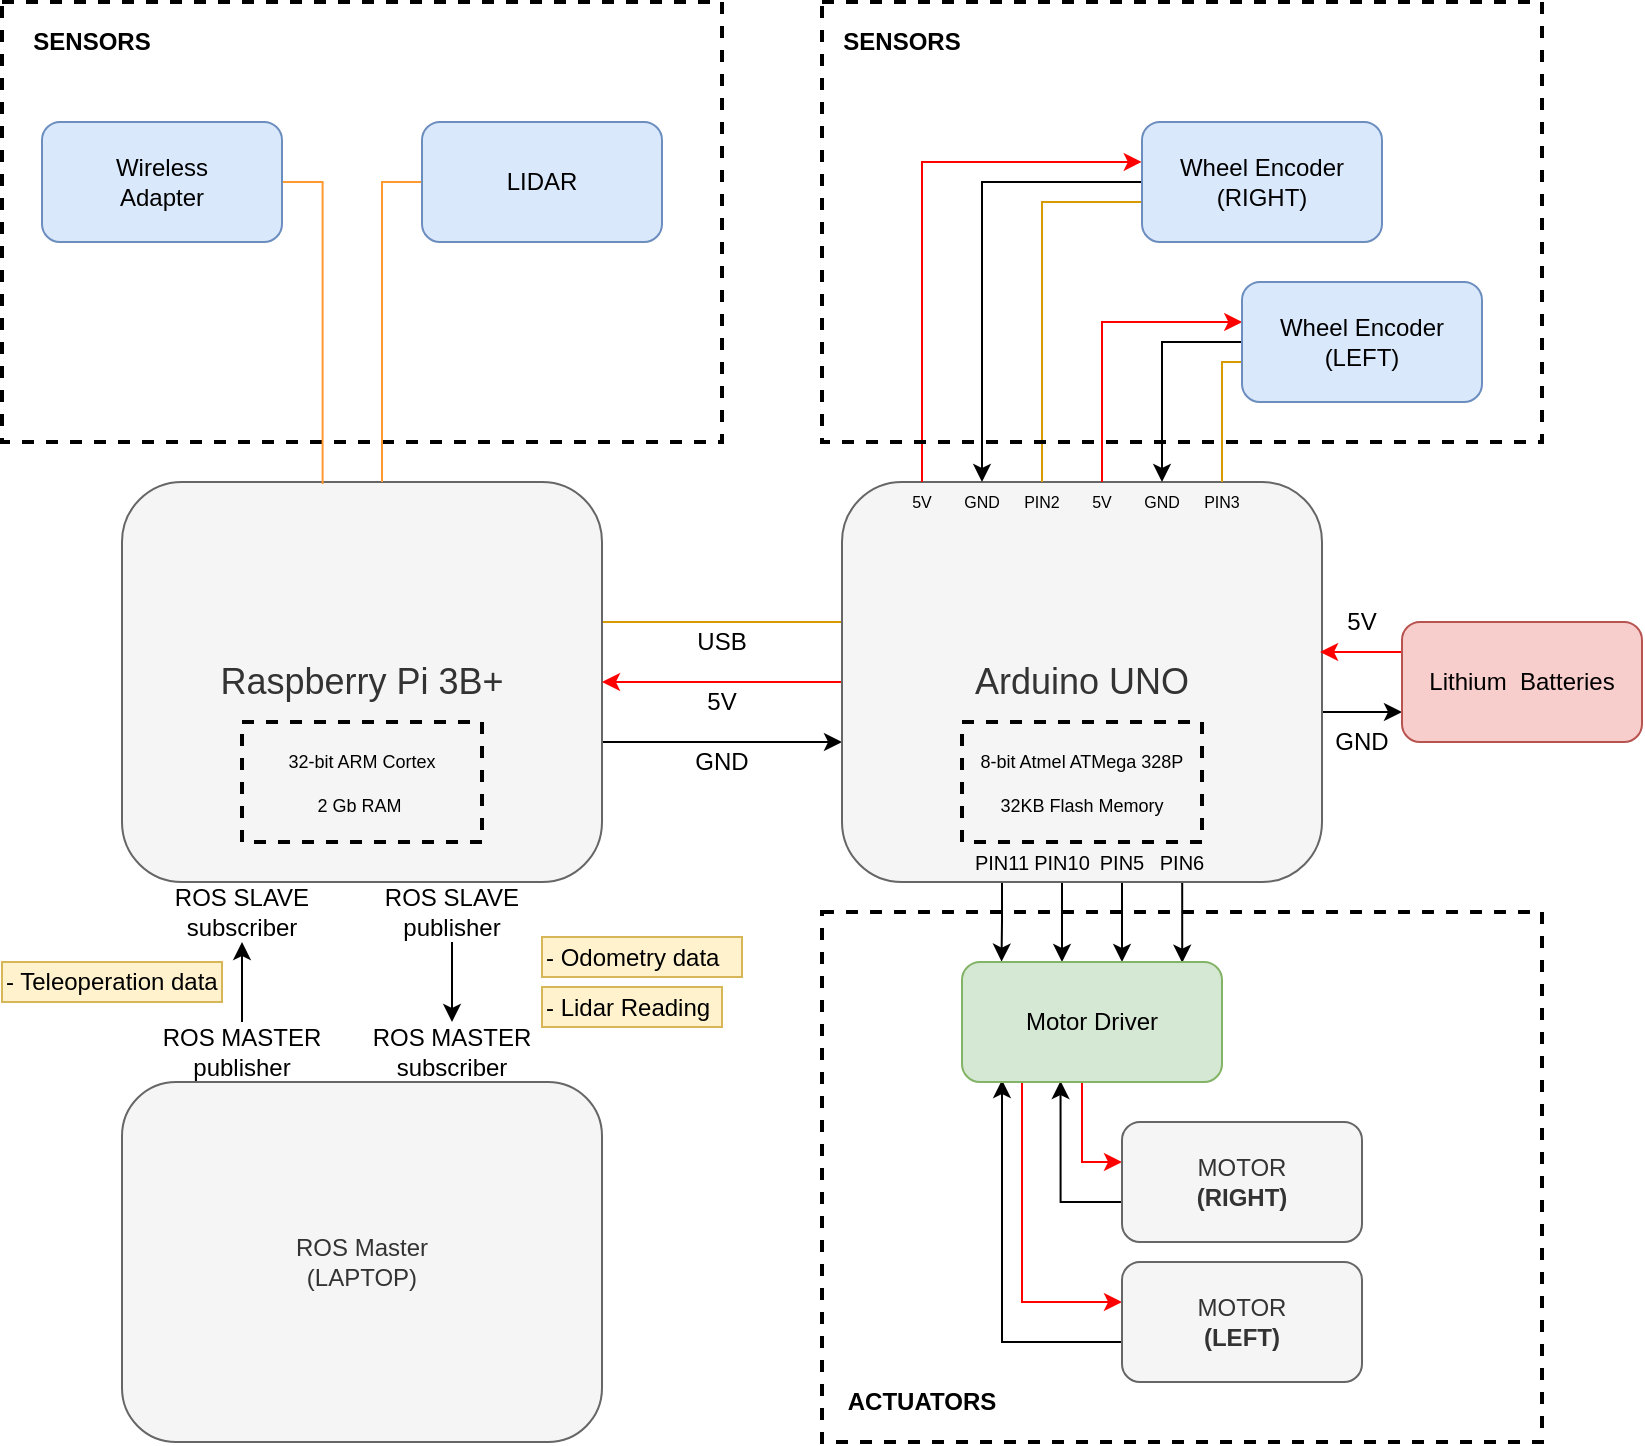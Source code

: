 <mxfile version="12.8.5" type="github">
  <diagram id="VnCIQRjtmT7jwR76PHyO" name="Page-1">
    <mxGraphModel dx="1455" dy="902" grid="1" gridSize="10" guides="1" tooltips="1" connect="1" arrows="1" fold="1" page="1" pageScale="1" pageWidth="850" pageHeight="1100" math="0" shadow="0">
      <root>
        <mxCell id="0" />
        <mxCell id="1" parent="0" />
        <mxCell id="y9Z0lJfgHbXX7u5EFjHM-27" value="" style="rounded=0;whiteSpace=wrap;html=1;fontSize=8;fillColor=none;dashed=1;strokeWidth=2;" parent="1" vertex="1">
          <mxGeometry x="440" y="575" width="360" height="265" as="geometry" />
        </mxCell>
        <mxCell id="y9Z0lJfgHbXX7u5EFjHM-23" value="" style="rounded=0;whiteSpace=wrap;html=1;fontSize=8;fillColor=none;dashed=1;strokeWidth=2;" parent="1" vertex="1">
          <mxGeometry x="30" y="120" width="360" height="220" as="geometry" />
        </mxCell>
        <mxCell id="2CkAWybl6f_ozzkzrOvi-16" style="edgeStyle=orthogonalEdgeStyle;rounded=0;orthogonalLoop=1;jettySize=auto;html=1;exitX=1;exitY=0.5;exitDx=0;exitDy=0;entryX=0;entryY=0.5;entryDx=0;entryDy=0;endArrow=none;endFill=0;fillColor=#ffe6cc;strokeColor=#d79b00;" parent="1" source="2CkAWybl6f_ozzkzrOvi-1" target="2CkAWybl6f_ozzkzrOvi-2" edge="1">
          <mxGeometry relative="1" as="geometry">
            <Array as="points">
              <mxPoint x="330" y="430" />
              <mxPoint x="450" y="430" />
            </Array>
          </mxGeometry>
        </mxCell>
        <mxCell id="2CkAWybl6f_ozzkzrOvi-19" style="edgeStyle=orthogonalEdgeStyle;rounded=0;orthogonalLoop=1;jettySize=auto;html=1;exitX=1;exitY=0.75;exitDx=0;exitDy=0;entryX=0;entryY=0.65;entryDx=0;entryDy=0;endArrow=classic;endFill=1;strokeColor=#000000;entryPerimeter=0;" parent="1" source="2CkAWybl6f_ozzkzrOvi-1" target="2CkAWybl6f_ozzkzrOvi-2" edge="1">
          <mxGeometry relative="1" as="geometry">
            <Array as="points">
              <mxPoint x="330" y="490" />
            </Array>
          </mxGeometry>
        </mxCell>
        <mxCell id="2CkAWybl6f_ozzkzrOvi-1" value="Raspberry Pi 3B+" style="rounded=1;whiteSpace=wrap;html=1;fontSize=18;fillColor=#f5f5f5;strokeColor=#666666;fontColor=#333333;" parent="1" vertex="1">
          <mxGeometry x="90" y="360" width="240" height="200" as="geometry" />
        </mxCell>
        <mxCell id="2CkAWybl6f_ozzkzrOvi-17" style="edgeStyle=orthogonalEdgeStyle;rounded=0;orthogonalLoop=1;jettySize=auto;html=1;exitX=0;exitY=0.75;exitDx=0;exitDy=0;endArrow=classic;endFill=1;fillColor=#f8cecc;strokeColor=#FF0000;" parent="1" source="2CkAWybl6f_ozzkzrOvi-2" edge="1">
          <mxGeometry relative="1" as="geometry">
            <mxPoint x="330" y="460" as="targetPoint" />
            <Array as="points">
              <mxPoint x="450" y="460" />
              <mxPoint x="330" y="460" />
            </Array>
          </mxGeometry>
        </mxCell>
        <mxCell id="2CkAWybl6f_ozzkzrOvi-23" style="edgeStyle=orthogonalEdgeStyle;rounded=0;orthogonalLoop=1;jettySize=auto;html=1;exitX=0.75;exitY=1;exitDx=0;exitDy=0;endArrow=classic;endFill=1;strokeColor=#000000;" parent="1" source="2CkAWybl6f_ozzkzrOvi-2" target="2CkAWybl6f_ozzkzrOvi-8" edge="1">
          <mxGeometry relative="1" as="geometry">
            <Array as="points">
              <mxPoint x="590" y="560" />
            </Array>
          </mxGeometry>
        </mxCell>
        <mxCell id="2CkAWybl6f_ozzkzrOvi-32" style="edgeStyle=orthogonalEdgeStyle;rounded=0;orthogonalLoop=1;jettySize=auto;html=1;exitX=0.5;exitY=1;exitDx=0;exitDy=0;startArrow=none;startFill=0;endArrow=classic;endFill=1;strokeColor=#000000;" parent="1" source="2CkAWybl6f_ozzkzrOvi-2" target="2CkAWybl6f_ozzkzrOvi-8" edge="1">
          <mxGeometry relative="1" as="geometry">
            <Array as="points">
              <mxPoint x="560" y="560" />
            </Array>
          </mxGeometry>
        </mxCell>
        <mxCell id="2CkAWybl6f_ozzkzrOvi-33" style="edgeStyle=orthogonalEdgeStyle;rounded=0;orthogonalLoop=1;jettySize=auto;html=1;exitX=0.5;exitY=1;exitDx=0;exitDy=0;entryX=0.152;entryY=-0.003;entryDx=0;entryDy=0;entryPerimeter=0;startArrow=none;startFill=0;endArrow=classic;endFill=1;strokeColor=#000000;" parent="1" source="2CkAWybl6f_ozzkzrOvi-2" target="2CkAWybl6f_ozzkzrOvi-8" edge="1">
          <mxGeometry relative="1" as="geometry">
            <Array as="points">
              <mxPoint x="530" y="560" />
              <mxPoint x="530" y="580" />
            </Array>
          </mxGeometry>
        </mxCell>
        <mxCell id="y9Z0lJfgHbXX7u5EFjHM-2" style="edgeStyle=orthogonalEdgeStyle;rounded=0;orthogonalLoop=1;jettySize=auto;html=1;exitX=0.75;exitY=1;exitDx=0;exitDy=0;entryX=0.847;entryY=0.006;entryDx=0;entryDy=0;entryPerimeter=0;" parent="1" source="2CkAWybl6f_ozzkzrOvi-2" target="2CkAWybl6f_ozzkzrOvi-8" edge="1">
          <mxGeometry relative="1" as="geometry">
            <Array as="points">
              <mxPoint x="620" y="560" />
            </Array>
          </mxGeometry>
        </mxCell>
        <mxCell id="y9Z0lJfgHbXX7u5EFjHM-19" style="edgeStyle=orthogonalEdgeStyle;rounded=0;orthogonalLoop=1;jettySize=auto;html=1;exitX=1;exitY=0.5;exitDx=0;exitDy=0;entryX=0;entryY=0.75;entryDx=0;entryDy=0;startArrow=none;startFill=0;endArrow=classic;endFill=1;strokeColor=#000000;fontSize=8;" parent="1" source="2CkAWybl6f_ozzkzrOvi-2" target="y9Z0lJfgHbXX7u5EFjHM-17" edge="1">
          <mxGeometry relative="1" as="geometry">
            <Array as="points">
              <mxPoint x="690" y="475" />
            </Array>
          </mxGeometry>
        </mxCell>
        <mxCell id="2CkAWybl6f_ozzkzrOvi-2" value="Arduino UNO" style="rounded=1;whiteSpace=wrap;html=1;fontSize=18;fillColor=#f5f5f5;strokeColor=#666666;fontColor=#333333;" parent="1" vertex="1">
          <mxGeometry x="450" y="360" width="240" height="200" as="geometry" />
        </mxCell>
        <mxCell id="2CkAWybl6f_ozzkzrOvi-13" style="edgeStyle=orthogonalEdgeStyle;rounded=0;orthogonalLoop=1;jettySize=auto;html=1;exitX=0;exitY=0.5;exitDx=0;exitDy=0;entryX=0.5;entryY=0;entryDx=0;entryDy=0;" parent="1" source="2CkAWybl6f_ozzkzrOvi-3" target="y9Z0lJfgHbXX7u5EFjHM-16" edge="1">
          <mxGeometry relative="1" as="geometry">
            <mxPoint x="620" y="360" as="targetPoint" />
            <Array as="points">
              <mxPoint x="610" y="290" />
            </Array>
          </mxGeometry>
        </mxCell>
        <mxCell id="2CkAWybl6f_ozzkzrOvi-35" style="edgeStyle=orthogonalEdgeStyle;rounded=0;orthogonalLoop=1;jettySize=auto;html=1;exitX=0.001;exitY=0.334;exitDx=0;exitDy=0;startArrow=classic;startFill=1;endArrow=none;endFill=0;strokeColor=#FF0000;exitPerimeter=0;entryX=0.5;entryY=0;entryDx=0;entryDy=0;" parent="1" source="2CkAWybl6f_ozzkzrOvi-3" target="y9Z0lJfgHbXX7u5EFjHM-14" edge="1">
          <mxGeometry relative="1" as="geometry">
            <Array as="points">
              <mxPoint x="580" y="280" />
            </Array>
            <mxPoint x="600" y="360" as="targetPoint" />
          </mxGeometry>
        </mxCell>
        <mxCell id="2CkAWybl6f_ozzkzrOvi-36" style="edgeStyle=orthogonalEdgeStyle;rounded=0;orthogonalLoop=1;jettySize=auto;html=1;exitX=0;exitY=0.75;exitDx=0;exitDy=0;startArrow=none;startFill=0;endArrow=none;endFill=0;strokeColor=#d79b00;fillColor=#ffe6cc;" parent="1" source="2CkAWybl6f_ozzkzrOvi-3" edge="1">
          <mxGeometry relative="1" as="geometry">
            <mxPoint x="640" y="360" as="targetPoint" />
            <Array as="points">
              <mxPoint x="650" y="300" />
              <mxPoint x="640" y="300" />
            </Array>
          </mxGeometry>
        </mxCell>
        <mxCell id="2CkAWybl6f_ozzkzrOvi-3" value="Wheel Encoder&lt;br&gt;(LEFT)" style="rounded=1;whiteSpace=wrap;html=1;fillColor=#dae8fc;strokeColor=#6c8ebf;" parent="1" vertex="1">
          <mxGeometry x="650" y="260" width="120" height="60" as="geometry" />
        </mxCell>
        <mxCell id="2CkAWybl6f_ozzkzrOvi-22" style="edgeStyle=orthogonalEdgeStyle;rounded=0;orthogonalLoop=1;jettySize=auto;html=1;endArrow=classic;endFill=1;strokeColor=#000000;entryX=0.5;entryY=0;entryDx=0;entryDy=0;" parent="1" source="2CkAWybl6f_ozzkzrOvi-4" target="y9Z0lJfgHbXX7u5EFjHM-15" edge="1">
          <mxGeometry relative="1" as="geometry">
            <Array as="points">
              <mxPoint x="520" y="210" />
            </Array>
            <mxPoint x="560" y="360" as="targetPoint" />
          </mxGeometry>
        </mxCell>
        <mxCell id="2CkAWybl6f_ozzkzrOvi-37" style="edgeStyle=orthogonalEdgeStyle;rounded=0;orthogonalLoop=1;jettySize=auto;html=1;exitX=0;exitY=0.75;exitDx=0;exitDy=0;startArrow=none;startFill=0;endArrow=none;endFill=0;strokeColor=#d79b00;fillColor=#ffe6cc;entryX=0.5;entryY=0;entryDx=0;entryDy=0;" parent="1" source="2CkAWybl6f_ozzkzrOvi-4" target="y9Z0lJfgHbXX7u5EFjHM-12" edge="1">
          <mxGeometry relative="1" as="geometry">
            <Array as="points">
              <mxPoint x="610" y="225" />
              <mxPoint x="610" y="220" />
              <mxPoint x="550" y="220" />
            </Array>
            <mxPoint x="580" y="360" as="targetPoint" />
          </mxGeometry>
        </mxCell>
        <mxCell id="2CkAWybl6f_ozzkzrOvi-38" style="edgeStyle=orthogonalEdgeStyle;rounded=0;orthogonalLoop=1;jettySize=auto;html=1;exitX=-0.001;exitY=0.333;exitDx=0;exitDy=0;startArrow=classic;startFill=1;endArrow=none;endFill=0;strokeColor=#FF0000;exitPerimeter=0;" parent="1" source="2CkAWybl6f_ozzkzrOvi-4" target="2CkAWybl6f_ozzkzrOvi-2" edge="1">
          <mxGeometry relative="1" as="geometry">
            <Array as="points">
              <mxPoint x="490" y="200" />
            </Array>
          </mxGeometry>
        </mxCell>
        <mxCell id="2CkAWybl6f_ozzkzrOvi-4" value="Wheel Encoder&lt;br&gt;(RIGHT)" style="rounded=1;whiteSpace=wrap;html=1;fillColor=#dae8fc;strokeColor=#6c8ebf;" parent="1" vertex="1">
          <mxGeometry x="600" y="180" width="120" height="60" as="geometry" />
        </mxCell>
        <mxCell id="2CkAWybl6f_ozzkzrOvi-11" style="edgeStyle=orthogonalEdgeStyle;rounded=0;orthogonalLoop=1;jettySize=auto;html=1;exitX=0;exitY=0.5;exitDx=0;exitDy=0;strokeColor=#FF9933;endArrow=none;endFill=0;" parent="1" source="2CkAWybl6f_ozzkzrOvi-5" edge="1">
          <mxGeometry relative="1" as="geometry">
            <mxPoint x="220" y="360" as="targetPoint" />
            <Array as="points">
              <mxPoint x="220" y="210" />
              <mxPoint x="220" y="360" />
            </Array>
          </mxGeometry>
        </mxCell>
        <mxCell id="2CkAWybl6f_ozzkzrOvi-5" value="LIDAR" style="rounded=1;whiteSpace=wrap;html=1;fillColor=#dae8fc;strokeColor=#6c8ebf;" parent="1" vertex="1">
          <mxGeometry x="240" y="180" width="120" height="60" as="geometry" />
        </mxCell>
        <mxCell id="2CkAWybl6f_ozzkzrOvi-26" style="edgeStyle=orthogonalEdgeStyle;rounded=0;orthogonalLoop=1;jettySize=auto;html=1;exitX=0.5;exitY=1;exitDx=0;exitDy=0;endArrow=classic;endFill=1;strokeColor=#FF0000;" parent="1" source="2CkAWybl6f_ozzkzrOvi-8" target="2CkAWybl6f_ozzkzrOvi-25" edge="1">
          <mxGeometry relative="1" as="geometry">
            <Array as="points">
              <mxPoint x="570" y="700" />
            </Array>
          </mxGeometry>
        </mxCell>
        <mxCell id="2CkAWybl6f_ozzkzrOvi-27" style="edgeStyle=orthogonalEdgeStyle;rounded=0;orthogonalLoop=1;jettySize=auto;html=1;exitX=0.25;exitY=1;exitDx=0;exitDy=0;endArrow=classic;endFill=1;strokeColor=#FF0000;" parent="1" source="2CkAWybl6f_ozzkzrOvi-8" target="2CkAWybl6f_ozzkzrOvi-24" edge="1">
          <mxGeometry relative="1" as="geometry">
            <Array as="points">
              <mxPoint x="540" y="770" />
            </Array>
          </mxGeometry>
        </mxCell>
        <mxCell id="2CkAWybl6f_ozzkzrOvi-29" style="edgeStyle=orthogonalEdgeStyle;rounded=0;orthogonalLoop=1;jettySize=auto;html=1;entryX=0;entryY=0.568;entryDx=0;entryDy=0;endArrow=none;endFill=0;strokeColor=#000000;startArrow=classic;startFill=1;entryPerimeter=0;" parent="1" target="2CkAWybl6f_ozzkzrOvi-24" edge="1">
          <mxGeometry relative="1" as="geometry">
            <mxPoint x="530" y="659" as="sourcePoint" />
            <Array as="points">
              <mxPoint x="530" y="790" />
              <mxPoint x="590" y="790" />
            </Array>
          </mxGeometry>
        </mxCell>
        <mxCell id="2CkAWybl6f_ozzkzrOvi-31" style="edgeStyle=orthogonalEdgeStyle;rounded=0;orthogonalLoop=1;jettySize=auto;html=1;exitX=0.379;exitY=0.992;exitDx=0;exitDy=0;entryX=0.003;entryY=0.722;entryDx=0;entryDy=0;entryPerimeter=0;startArrow=classic;startFill=1;endArrow=none;endFill=0;strokeColor=#000000;exitPerimeter=0;" parent="1" source="2CkAWybl6f_ozzkzrOvi-8" target="2CkAWybl6f_ozzkzrOvi-25" edge="1">
          <mxGeometry relative="1" as="geometry">
            <Array as="points">
              <mxPoint x="559" y="720" />
              <mxPoint x="590" y="720" />
            </Array>
          </mxGeometry>
        </mxCell>
        <mxCell id="2CkAWybl6f_ozzkzrOvi-8" value="Motor Driver" style="rounded=1;whiteSpace=wrap;html=1;fillColor=#d5e8d4;strokeColor=#82b366;" parent="1" vertex="1">
          <mxGeometry x="510" y="600" width="130" height="60" as="geometry" />
        </mxCell>
        <mxCell id="2CkAWybl6f_ozzkzrOvi-12" style="edgeStyle=orthogonalEdgeStyle;rounded=0;orthogonalLoop=1;jettySize=auto;html=1;exitX=1;exitY=0.5;exitDx=0;exitDy=0;entryX=0.418;entryY=0.005;entryDx=0;entryDy=0;entryPerimeter=0;strokeColor=#FF9933;endArrow=none;endFill=0;" parent="1" source="2CkAWybl6f_ozzkzrOvi-10" target="2CkAWybl6f_ozzkzrOvi-1" edge="1">
          <mxGeometry relative="1" as="geometry" />
        </mxCell>
        <mxCell id="2CkAWybl6f_ozzkzrOvi-10" value="Wireless&lt;br&gt;Adapter" style="rounded=1;whiteSpace=wrap;html=1;fillColor=#dae8fc;strokeColor=#6c8ebf;" parent="1" vertex="1">
          <mxGeometry x="50" y="180" width="120" height="60" as="geometry" />
        </mxCell>
        <mxCell id="2CkAWybl6f_ozzkzrOvi-18" value="5V" style="text;html=1;strokeColor=none;fillColor=none;align=center;verticalAlign=middle;whiteSpace=wrap;rounded=0;" parent="1" vertex="1">
          <mxGeometry x="370" y="460" width="40" height="20" as="geometry" />
        </mxCell>
        <mxCell id="2CkAWybl6f_ozzkzrOvi-20" value="GND" style="text;html=1;strokeColor=none;fillColor=none;align=center;verticalAlign=middle;whiteSpace=wrap;rounded=0;" parent="1" vertex="1">
          <mxGeometry x="690" y="480" width="40" height="20" as="geometry" />
        </mxCell>
        <mxCell id="2CkAWybl6f_ozzkzrOvi-21" value="USB" style="text;html=1;strokeColor=none;fillColor=none;align=center;verticalAlign=middle;whiteSpace=wrap;rounded=0;" parent="1" vertex="1">
          <mxGeometry x="370" y="430" width="40" height="20" as="geometry" />
        </mxCell>
        <mxCell id="2CkAWybl6f_ozzkzrOvi-24" value="MOTOR&lt;br&gt;&lt;b&gt;(LEFT)&lt;/b&gt;" style="rounded=1;whiteSpace=wrap;html=1;fillColor=#f5f5f5;strokeColor=#666666;fontColor=#333333;" parent="1" vertex="1">
          <mxGeometry x="590" y="750" width="120" height="60" as="geometry" />
        </mxCell>
        <mxCell id="2CkAWybl6f_ozzkzrOvi-25" value="MOTOR&lt;br&gt;&lt;b&gt;(RIGHT)&lt;/b&gt;" style="rounded=1;whiteSpace=wrap;html=1;fillColor=#f5f5f5;strokeColor=#666666;fontColor=#333333;" parent="1" vertex="1">
          <mxGeometry x="590" y="680" width="120" height="60" as="geometry" />
        </mxCell>
        <mxCell id="y9Z0lJfgHbXX7u5EFjHM-3" value="PIN5" style="text;html=1;strokeColor=none;fillColor=none;align=center;verticalAlign=middle;whiteSpace=wrap;rounded=0;fontSize=10;" parent="1" vertex="1">
          <mxGeometry x="580" y="540" width="20" height="20" as="geometry" />
        </mxCell>
        <mxCell id="y9Z0lJfgHbXX7u5EFjHM-4" value="PIN6" style="text;html=1;strokeColor=none;fillColor=none;align=center;verticalAlign=middle;whiteSpace=wrap;rounded=0;fontSize=10;" parent="1" vertex="1">
          <mxGeometry x="610" y="540" width="20" height="20" as="geometry" />
        </mxCell>
        <mxCell id="y9Z0lJfgHbXX7u5EFjHM-5" value="PIN11" style="text;html=1;strokeColor=none;fillColor=none;align=center;verticalAlign=middle;whiteSpace=wrap;rounded=0;fontSize=10;" parent="1" vertex="1">
          <mxGeometry x="520" y="540" width="20" height="20" as="geometry" />
        </mxCell>
        <mxCell id="y9Z0lJfgHbXX7u5EFjHM-6" value="PIN10" style="text;html=1;strokeColor=none;fillColor=none;align=center;verticalAlign=middle;whiteSpace=wrap;rounded=0;fontSize=10;" parent="1" vertex="1">
          <mxGeometry x="550" y="540" width="20" height="20" as="geometry" />
        </mxCell>
        <mxCell id="y9Z0lJfgHbXX7u5EFjHM-10" value="PIN3" style="text;html=1;strokeColor=none;fillColor=none;align=center;verticalAlign=middle;whiteSpace=wrap;rounded=0;fontSize=8;" parent="1" vertex="1">
          <mxGeometry x="630" y="360" width="20" height="20" as="geometry" />
        </mxCell>
        <mxCell id="y9Z0lJfgHbXX7u5EFjHM-12" value="PIN2" style="text;html=1;strokeColor=none;fillColor=none;align=center;verticalAlign=middle;whiteSpace=wrap;rounded=0;fontSize=8;" parent="1" vertex="1">
          <mxGeometry x="540" y="360" width="20" height="20" as="geometry" />
        </mxCell>
        <mxCell id="y9Z0lJfgHbXX7u5EFjHM-13" value="5V" style="text;html=1;strokeColor=none;fillColor=none;align=center;verticalAlign=middle;whiteSpace=wrap;rounded=0;fontSize=8;" parent="1" vertex="1">
          <mxGeometry x="480" y="360" width="20" height="20" as="geometry" />
        </mxCell>
        <mxCell id="y9Z0lJfgHbXX7u5EFjHM-14" value="5V" style="text;html=1;strokeColor=none;fillColor=none;align=center;verticalAlign=middle;whiteSpace=wrap;rounded=0;fontSize=8;" parent="1" vertex="1">
          <mxGeometry x="570" y="360" width="20" height="20" as="geometry" />
        </mxCell>
        <mxCell id="y9Z0lJfgHbXX7u5EFjHM-15" value="GND" style="text;html=1;strokeColor=none;fillColor=none;align=center;verticalAlign=middle;whiteSpace=wrap;rounded=0;fontSize=8;" parent="1" vertex="1">
          <mxGeometry x="510" y="360" width="20" height="20" as="geometry" />
        </mxCell>
        <mxCell id="y9Z0lJfgHbXX7u5EFjHM-16" value="GND" style="text;html=1;strokeColor=none;fillColor=none;align=center;verticalAlign=middle;whiteSpace=wrap;rounded=0;fontSize=8;" parent="1" vertex="1">
          <mxGeometry x="600" y="360" width="20" height="20" as="geometry" />
        </mxCell>
        <mxCell id="y9Z0lJfgHbXX7u5EFjHM-18" style="edgeStyle=orthogonalEdgeStyle;rounded=0;orthogonalLoop=1;jettySize=auto;html=1;exitX=0;exitY=0.25;exitDx=0;exitDy=0;entryX=0.996;entryY=0.425;entryDx=0;entryDy=0;entryPerimeter=0;startArrow=none;startFill=0;endArrow=classic;endFill=1;strokeColor=#FF0000;fontSize=8;" parent="1" source="y9Z0lJfgHbXX7u5EFjHM-17" target="2CkAWybl6f_ozzkzrOvi-2" edge="1">
          <mxGeometry relative="1" as="geometry" />
        </mxCell>
        <mxCell id="y9Z0lJfgHbXX7u5EFjHM-17" value="&lt;font style=&quot;font-size: 12px&quot;&gt;Lithium &amp;nbsp;Batteries&lt;/font&gt;" style="rounded=1;whiteSpace=wrap;html=1;fontSize=8;fillColor=#f8cecc;strokeColor=#b85450;" parent="1" vertex="1">
          <mxGeometry x="730" y="430" width="120" height="60" as="geometry" />
        </mxCell>
        <mxCell id="y9Z0lJfgHbXX7u5EFjHM-20" value="5V" style="text;html=1;strokeColor=none;fillColor=none;align=center;verticalAlign=middle;whiteSpace=wrap;rounded=0;" parent="1" vertex="1">
          <mxGeometry x="690" y="420" width="40" height="20" as="geometry" />
        </mxCell>
        <mxCell id="y9Z0lJfgHbXX7u5EFjHM-21" value="" style="rounded=0;whiteSpace=wrap;html=1;fontSize=8;fillColor=none;dashed=1;strokeWidth=2;" parent="1" vertex="1">
          <mxGeometry x="440" y="120" width="360" height="220" as="geometry" />
        </mxCell>
        <mxCell id="y9Z0lJfgHbXX7u5EFjHM-22" value="&lt;font style=&quot;font-size: 12px&quot;&gt;&lt;b&gt;SENSORS&lt;/b&gt;&lt;/font&gt;" style="text;html=1;strokeColor=none;fillColor=none;align=center;verticalAlign=middle;whiteSpace=wrap;rounded=0;dashed=1;fontSize=8;" parent="1" vertex="1">
          <mxGeometry x="460" y="130" width="40" height="20" as="geometry" />
        </mxCell>
        <mxCell id="y9Z0lJfgHbXX7u5EFjHM-24" value="&lt;font style=&quot;font-size: 12px&quot;&gt;&lt;b&gt;SENSORS&lt;/b&gt;&lt;/font&gt;" style="text;html=1;strokeColor=none;fillColor=none;align=center;verticalAlign=middle;whiteSpace=wrap;rounded=0;dashed=1;fontSize=8;" parent="1" vertex="1">
          <mxGeometry x="55" y="130" width="40" height="20" as="geometry" />
        </mxCell>
        <mxCell id="y9Z0lJfgHbXX7u5EFjHM-25" value="&lt;font style=&quot;font-size: 9px&quot;&gt;8-bit Atmel ATMega 328P&lt;br&gt;32KB Flash Memory&lt;br&gt;&lt;/font&gt;" style="rounded=0;whiteSpace=wrap;html=1;dashed=1;strokeWidth=2;fillColor=none;fontSize=18;verticalAlign=top;" parent="1" vertex="1">
          <mxGeometry x="510" y="480" width="120" height="60" as="geometry" />
        </mxCell>
        <mxCell id="y9Z0lJfgHbXX7u5EFjHM-26" value="&lt;font style=&quot;font-size: 9px&quot;&gt;32-bit ARM Cortex&lt;br&gt;2 Gb RAM&amp;nbsp;&lt;br&gt;&lt;/font&gt;" style="rounded=0;whiteSpace=wrap;html=1;dashed=1;strokeWidth=2;fillColor=none;fontSize=18;verticalAlign=top;" parent="1" vertex="1">
          <mxGeometry x="150" y="480" width="120" height="60" as="geometry" />
        </mxCell>
        <mxCell id="y9Z0lJfgHbXX7u5EFjHM-28" value="&lt;font style=&quot;font-size: 12px&quot;&gt;&lt;b&gt;ACTUATORS&lt;br&gt;&lt;/b&gt;&lt;/font&gt;" style="text;html=1;strokeColor=none;fillColor=none;align=center;verticalAlign=middle;whiteSpace=wrap;rounded=0;dashed=1;fontSize=8;" parent="1" vertex="1">
          <mxGeometry x="470" y="810" width="40" height="20" as="geometry" />
        </mxCell>
        <mxCell id="y9Z0lJfgHbXX7u5EFjHM-29" value="GND" style="text;html=1;strokeColor=none;fillColor=none;align=center;verticalAlign=middle;whiteSpace=wrap;rounded=0;" parent="1" vertex="1">
          <mxGeometry x="370" y="490" width="40" height="20" as="geometry" />
        </mxCell>
        <mxCell id="ypnCgF6e4q7PpGc80DcS-1" value="ROS Master&lt;br&gt;(LAPTOP)" style="rounded=1;whiteSpace=wrap;html=1;fillColor=#f5f5f5;strokeColor=#666666;fontColor=#333333;" vertex="1" parent="1">
          <mxGeometry x="90" y="660" width="240" height="180" as="geometry" />
        </mxCell>
        <mxCell id="ypnCgF6e4q7PpGc80DcS-3" value="- Odometry data" style="text;html=1;strokeColor=#d6b656;fillColor=#fff2cc;align=left;verticalAlign=middle;whiteSpace=wrap;rounded=0;" vertex="1" parent="1">
          <mxGeometry x="300" y="587.5" width="100" height="20" as="geometry" />
        </mxCell>
        <mxCell id="ypnCgF6e4q7PpGc80DcS-4" value="- Lidar Reading" style="text;html=1;strokeColor=#d6b656;fillColor=#fff2cc;align=left;verticalAlign=middle;whiteSpace=wrap;rounded=0;" vertex="1" parent="1">
          <mxGeometry x="300" y="612.5" width="90" height="20" as="geometry" />
        </mxCell>
        <mxCell id="ypnCgF6e4q7PpGc80DcS-5" value="" style="endArrow=classic;html=1;exitX=0.5;exitY=0;exitDx=0;exitDy=0;entryX=0.5;entryY=1;entryDx=0;entryDy=0;" edge="1" parent="1" source="ypnCgF6e4q7PpGc80DcS-17" target="ypnCgF6e4q7PpGc80DcS-21">
          <mxGeometry width="50" height="50" relative="1" as="geometry">
            <mxPoint x="150" y="620" as="sourcePoint" />
            <mxPoint x="150" y="600" as="targetPoint" />
            <Array as="points">
              <mxPoint x="150" y="610" />
            </Array>
          </mxGeometry>
        </mxCell>
        <mxCell id="ypnCgF6e4q7PpGc80DcS-6" value="- Teleoperation data" style="text;html=1;strokeColor=#d6b656;fillColor=#fff2cc;align=left;verticalAlign=middle;whiteSpace=wrap;rounded=0;" vertex="1" parent="1">
          <mxGeometry x="30" y="600" width="110" height="20" as="geometry" />
        </mxCell>
        <mxCell id="ypnCgF6e4q7PpGc80DcS-17" value="ROS MASTER&lt;br&gt;publisher" style="text;html=1;strokeColor=none;fillColor=none;align=center;verticalAlign=middle;whiteSpace=wrap;rounded=0;" vertex="1" parent="1">
          <mxGeometry x="95" y="630" width="110" height="30" as="geometry" />
        </mxCell>
        <mxCell id="ypnCgF6e4q7PpGc80DcS-21" value="ROS SLAVE subscriber" style="text;html=1;strokeColor=none;fillColor=none;align=center;verticalAlign=middle;whiteSpace=wrap;rounded=0;" vertex="1" parent="1">
          <mxGeometry x="95" y="560" width="110" height="30" as="geometry" />
        </mxCell>
        <mxCell id="ypnCgF6e4q7PpGc80DcS-23" value="ROS SLAVE&lt;br&gt;publisher" style="text;html=1;strokeColor=none;fillColor=none;align=center;verticalAlign=middle;whiteSpace=wrap;rounded=0;" vertex="1" parent="1">
          <mxGeometry x="200" y="560" width="110" height="30" as="geometry" />
        </mxCell>
        <mxCell id="ypnCgF6e4q7PpGc80DcS-24" value="ROS MASTER subscriber" style="text;html=1;strokeColor=none;fillColor=none;align=center;verticalAlign=middle;whiteSpace=wrap;rounded=0;" vertex="1" parent="1">
          <mxGeometry x="200" y="645" width="110" as="geometry" />
        </mxCell>
        <mxCell id="ypnCgF6e4q7PpGc80DcS-25" value="" style="endArrow=classic;html=1;exitX=0.5;exitY=1;exitDx=0;exitDy=0;" edge="1" parent="1" source="ypnCgF6e4q7PpGc80DcS-23">
          <mxGeometry width="50" height="50" relative="1" as="geometry">
            <mxPoint x="220" y="640" as="sourcePoint" />
            <mxPoint x="255" y="630" as="targetPoint" />
          </mxGeometry>
        </mxCell>
      </root>
    </mxGraphModel>
  </diagram>
</mxfile>
